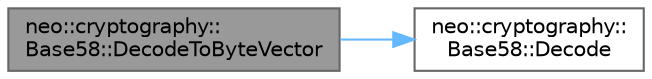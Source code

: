 digraph "neo::cryptography::Base58::DecodeToByteVector"
{
 // LATEX_PDF_SIZE
  bgcolor="transparent";
  edge [fontname=Helvetica,fontsize=10,labelfontname=Helvetica,labelfontsize=10];
  node [fontname=Helvetica,fontsize=10,shape=box,height=0.2,width=0.4];
  rankdir="LR";
  Node1 [id="Node000001",label="neo::cryptography::\lBase58::DecodeToByteVector",height=0.2,width=0.4,color="gray40", fillcolor="grey60", style="filled", fontcolor="black",tooltip=" "];
  Node1 -> Node2 [id="edge2_Node000001_Node000002",color="steelblue1",style="solid",tooltip=" "];
  Node2 [id="Node000002",label="neo::cryptography::\lBase58::Decode",height=0.2,width=0.4,color="grey40", fillcolor="white", style="filled",URL="$classneo_1_1cryptography_1_1_base58.html#a063133b21ab7c5bf5f7ed7fc153015b0",tooltip="Decode Base58 string to bytes."];
}
